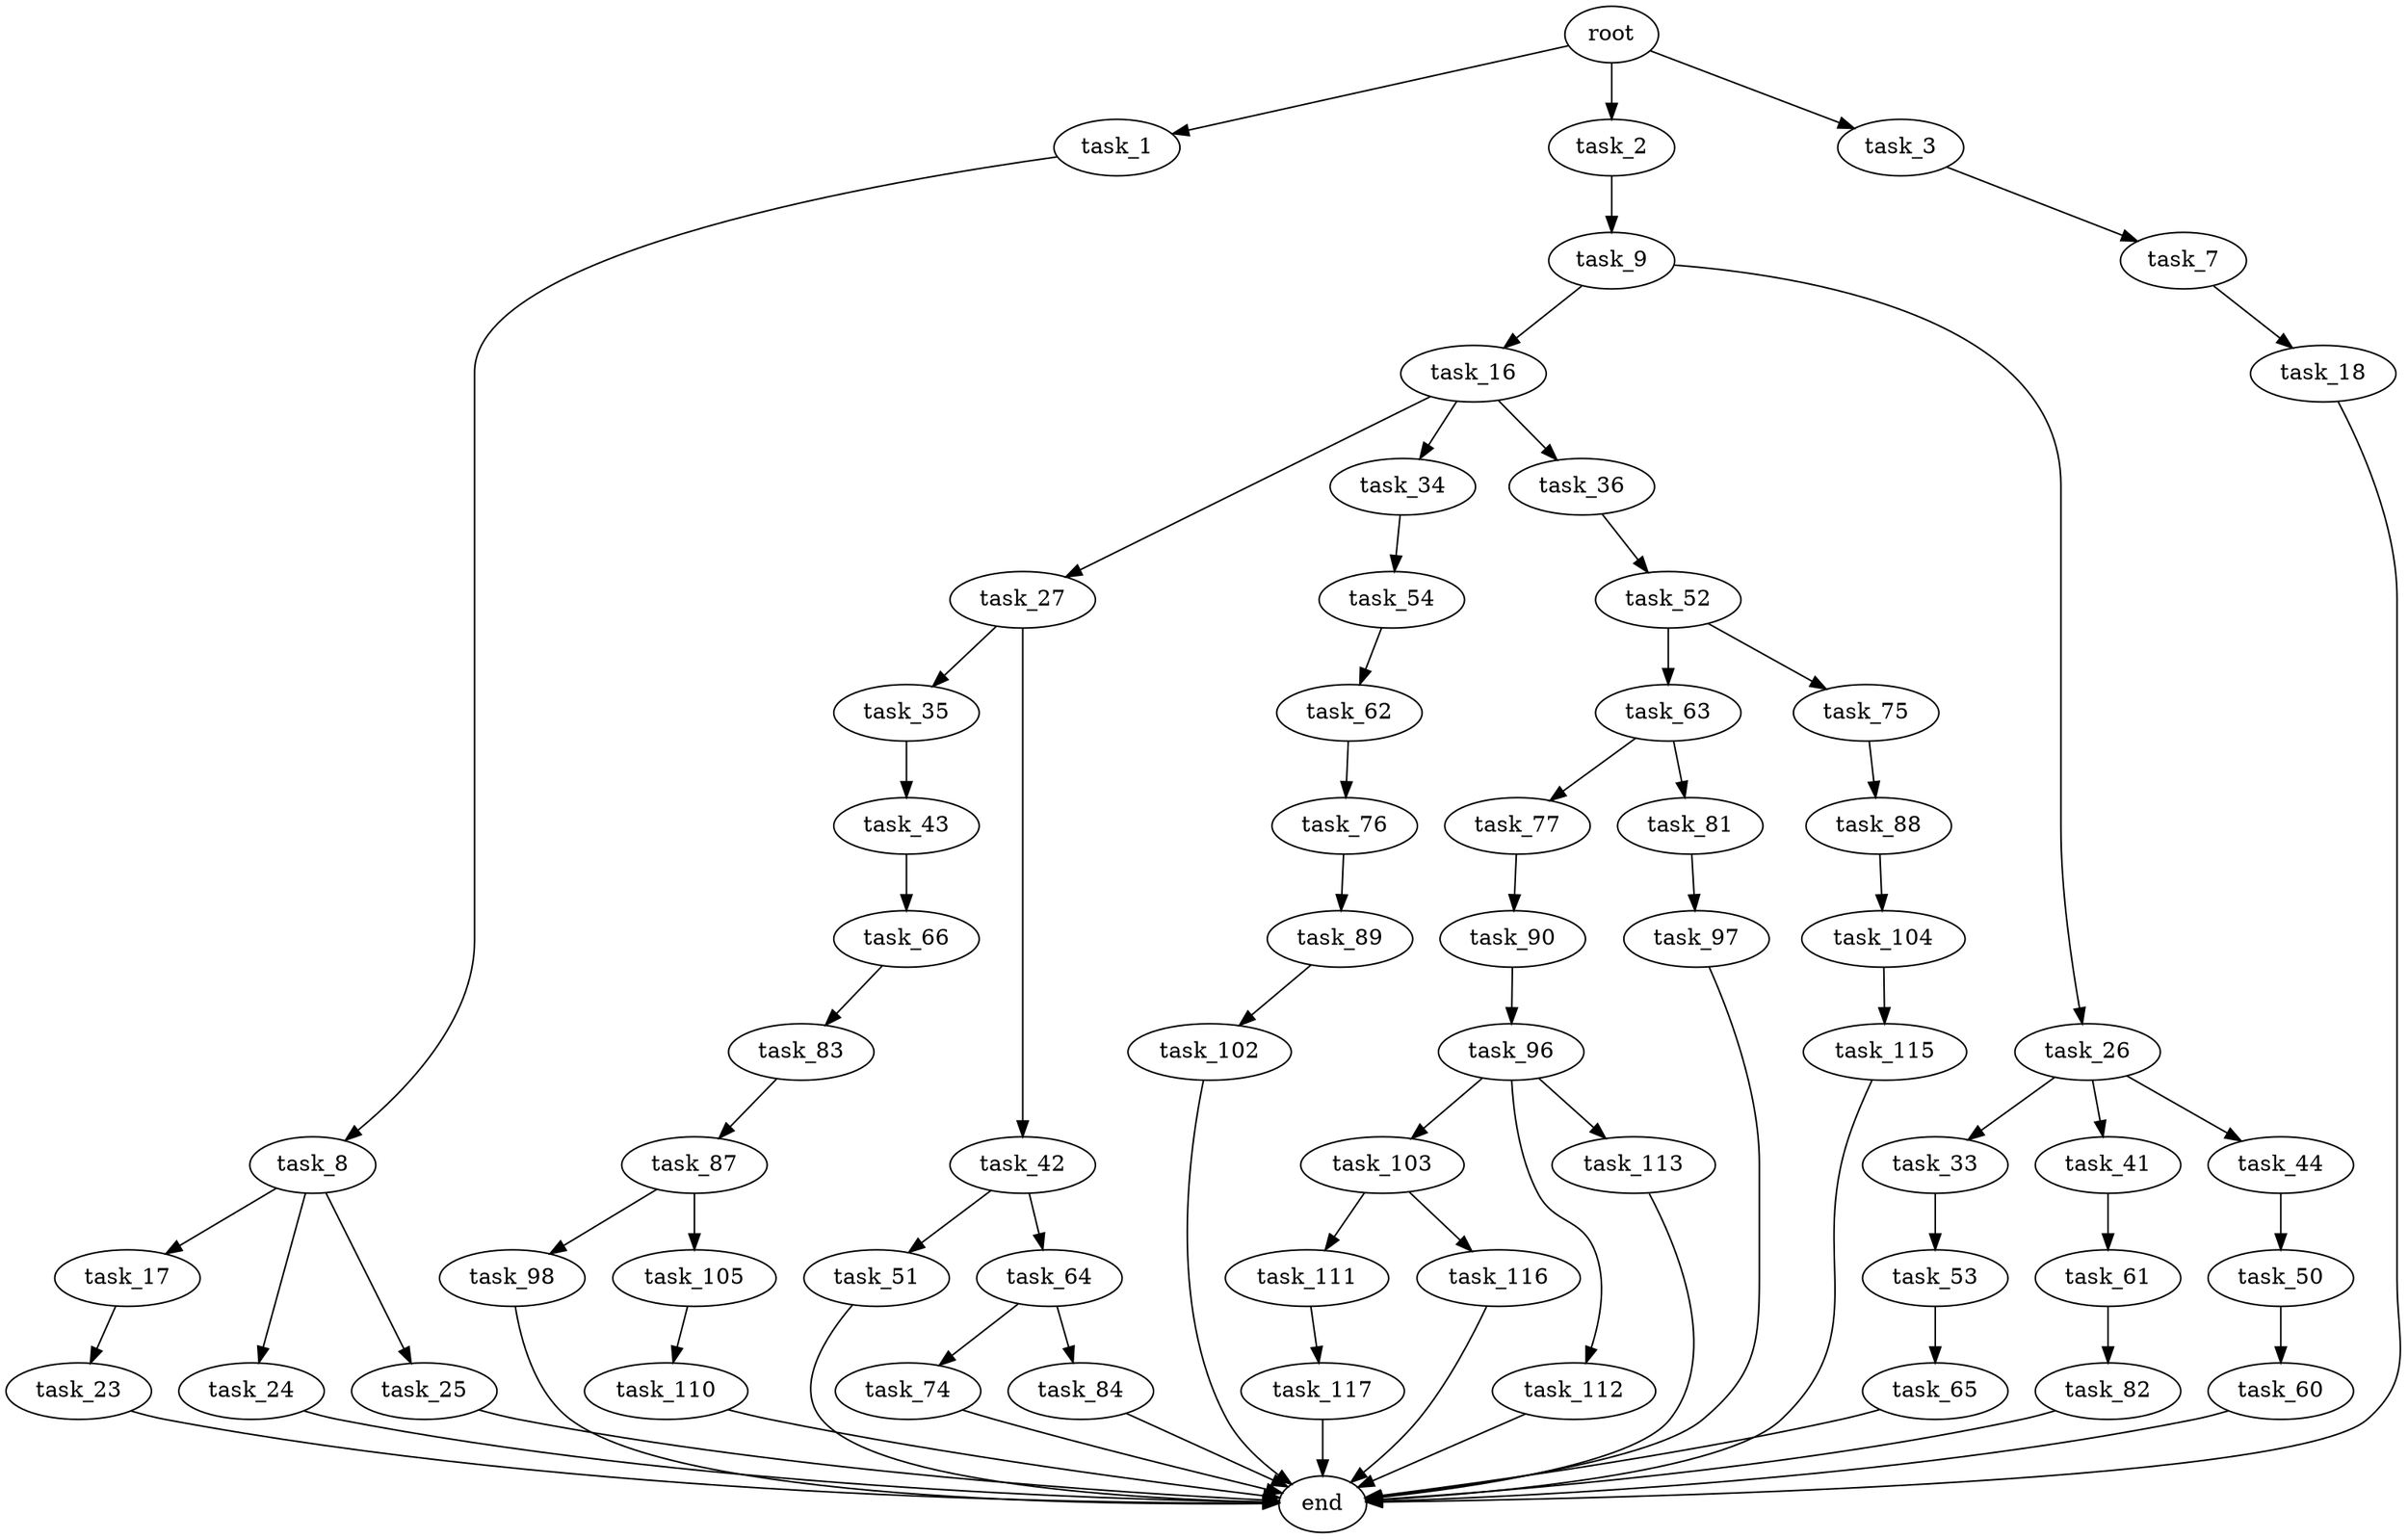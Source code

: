 digraph G {
  root [size="0.000000"];
  task_1 [size="3737947209.000000"];
  task_2 [size="8589934592.000000"];
  task_3 [size="8589934592.000000"];
  task_7 [size="1073741824000.000000"];
  task_8 [size="28991029248.000000"];
  task_9 [size="365682078000.000000"];
  task_16 [size="68719476736.000000"];
  task_17 [size="16251657096.000000"];
  task_18 [size="49075459497.000000"];
  task_23 [size="11210568272.000000"];
  task_24 [size="14094768991.000000"];
  task_25 [size="32153732745.000000"];
  task_26 [size="368293445632.000000"];
  task_27 [size="68719476736.000000"];
  task_33 [size="33693227221.000000"];
  task_34 [size="13902475252.000000"];
  task_35 [size="269072584642.000000"];
  task_36 [size="355867739975.000000"];
  task_41 [size="718140065355.000000"];
  task_42 [size="18398278875.000000"];
  task_43 [size="1067867532.000000"];
  task_44 [size="782757789696.000000"];
  task_50 [size="397475615069.000000"];
  task_51 [size="549755813888.000000"];
  task_52 [size="85422618614.000000"];
  task_53 [size="5594865832.000000"];
  task_54 [size="32574306613.000000"];
  task_60 [size="8286829036.000000"];
  task_61 [size="7871527775.000000"];
  task_62 [size="19165895358.000000"];
  task_63 [size="28991029248.000000"];
  task_64 [size="549755813888.000000"];
  task_65 [size="134217728000.000000"];
  task_66 [size="4554628013.000000"];
  task_74 [size="10223163929.000000"];
  task_75 [size="549755813888.000000"];
  task_76 [size="549755813888.000000"];
  task_77 [size="14135297134.000000"];
  task_81 [size="368293445632.000000"];
  task_82 [size="368293445632.000000"];
  task_83 [size="782757789696.000000"];
  task_84 [size="31306795397.000000"];
  task_87 [size="1046010145.000000"];
  task_88 [size="68719476736.000000"];
  task_89 [size="188756988915.000000"];
  task_90 [size="231928233984.000000"];
  task_96 [size="21825943720.000000"];
  task_97 [size="15989561922.000000"];
  task_98 [size="797602024004.000000"];
  task_102 [size="663798561829.000000"];
  task_103 [size="68719476736.000000"];
  task_104 [size="7441406749.000000"];
  task_105 [size="368293445632.000000"];
  task_110 [size="231928233984.000000"];
  task_111 [size="504398276470.000000"];
  task_112 [size="10922376734.000000"];
  task_113 [size="25525289415.000000"];
  task_115 [size="2109291441.000000"];
  task_116 [size="486035134556.000000"];
  task_117 [size="38082514571.000000"];
  end [size="0.000000"];

  root -> task_1 [size="1.000000"];
  root -> task_2 [size="1.000000"];
  root -> task_3 [size="1.000000"];
  task_1 -> task_8 [size="75497472.000000"];
  task_2 -> task_9 [size="33554432.000000"];
  task_3 -> task_7 [size="33554432.000000"];
  task_7 -> task_18 [size="838860800.000000"];
  task_8 -> task_17 [size="75497472.000000"];
  task_8 -> task_24 [size="75497472.000000"];
  task_8 -> task_25 [size="75497472.000000"];
  task_9 -> task_16 [size="679477248.000000"];
  task_9 -> task_26 [size="679477248.000000"];
  task_16 -> task_27 [size="134217728.000000"];
  task_16 -> task_34 [size="134217728.000000"];
  task_16 -> task_36 [size="134217728.000000"];
  task_17 -> task_23 [size="536870912.000000"];
  task_18 -> end [size="1.000000"];
  task_23 -> end [size="1.000000"];
  task_24 -> end [size="1.000000"];
  task_25 -> end [size="1.000000"];
  task_26 -> task_33 [size="411041792.000000"];
  task_26 -> task_41 [size="411041792.000000"];
  task_26 -> task_44 [size="411041792.000000"];
  task_27 -> task_35 [size="134217728.000000"];
  task_27 -> task_42 [size="134217728.000000"];
  task_33 -> task_53 [size="134217728.000000"];
  task_34 -> task_54 [size="536870912.000000"];
  task_35 -> task_43 [size="301989888.000000"];
  task_36 -> task_52 [size="411041792.000000"];
  task_41 -> task_61 [size="536870912.000000"];
  task_42 -> task_51 [size="838860800.000000"];
  task_42 -> task_64 [size="838860800.000000"];
  task_43 -> task_66 [size="75497472.000000"];
  task_44 -> task_50 [size="679477248.000000"];
  task_50 -> task_60 [size="301989888.000000"];
  task_51 -> end [size="1.000000"];
  task_52 -> task_63 [size="134217728.000000"];
  task_52 -> task_75 [size="134217728.000000"];
  task_53 -> task_65 [size="536870912.000000"];
  task_54 -> task_62 [size="75497472.000000"];
  task_60 -> end [size="1.000000"];
  task_61 -> task_82 [size="209715200.000000"];
  task_62 -> task_76 [size="536870912.000000"];
  task_63 -> task_77 [size="75497472.000000"];
  task_63 -> task_81 [size="75497472.000000"];
  task_64 -> task_74 [size="536870912.000000"];
  task_64 -> task_84 [size="536870912.000000"];
  task_65 -> end [size="1.000000"];
  task_66 -> task_83 [size="411041792.000000"];
  task_74 -> end [size="1.000000"];
  task_75 -> task_88 [size="536870912.000000"];
  task_76 -> task_89 [size="536870912.000000"];
  task_77 -> task_90 [size="411041792.000000"];
  task_81 -> task_97 [size="411041792.000000"];
  task_82 -> end [size="1.000000"];
  task_83 -> task_87 [size="679477248.000000"];
  task_84 -> end [size="1.000000"];
  task_87 -> task_98 [size="33554432.000000"];
  task_87 -> task_105 [size="33554432.000000"];
  task_88 -> task_104 [size="134217728.000000"];
  task_89 -> task_102 [size="838860800.000000"];
  task_90 -> task_96 [size="301989888.000000"];
  task_96 -> task_103 [size="411041792.000000"];
  task_96 -> task_112 [size="411041792.000000"];
  task_96 -> task_113 [size="411041792.000000"];
  task_97 -> end [size="1.000000"];
  task_98 -> end [size="1.000000"];
  task_102 -> end [size="1.000000"];
  task_103 -> task_111 [size="134217728.000000"];
  task_103 -> task_116 [size="134217728.000000"];
  task_104 -> task_115 [size="134217728.000000"];
  task_105 -> task_110 [size="411041792.000000"];
  task_110 -> end [size="1.000000"];
  task_111 -> task_117 [size="536870912.000000"];
  task_112 -> end [size="1.000000"];
  task_113 -> end [size="1.000000"];
  task_115 -> end [size="1.000000"];
  task_116 -> end [size="1.000000"];
  task_117 -> end [size="1.000000"];
}
